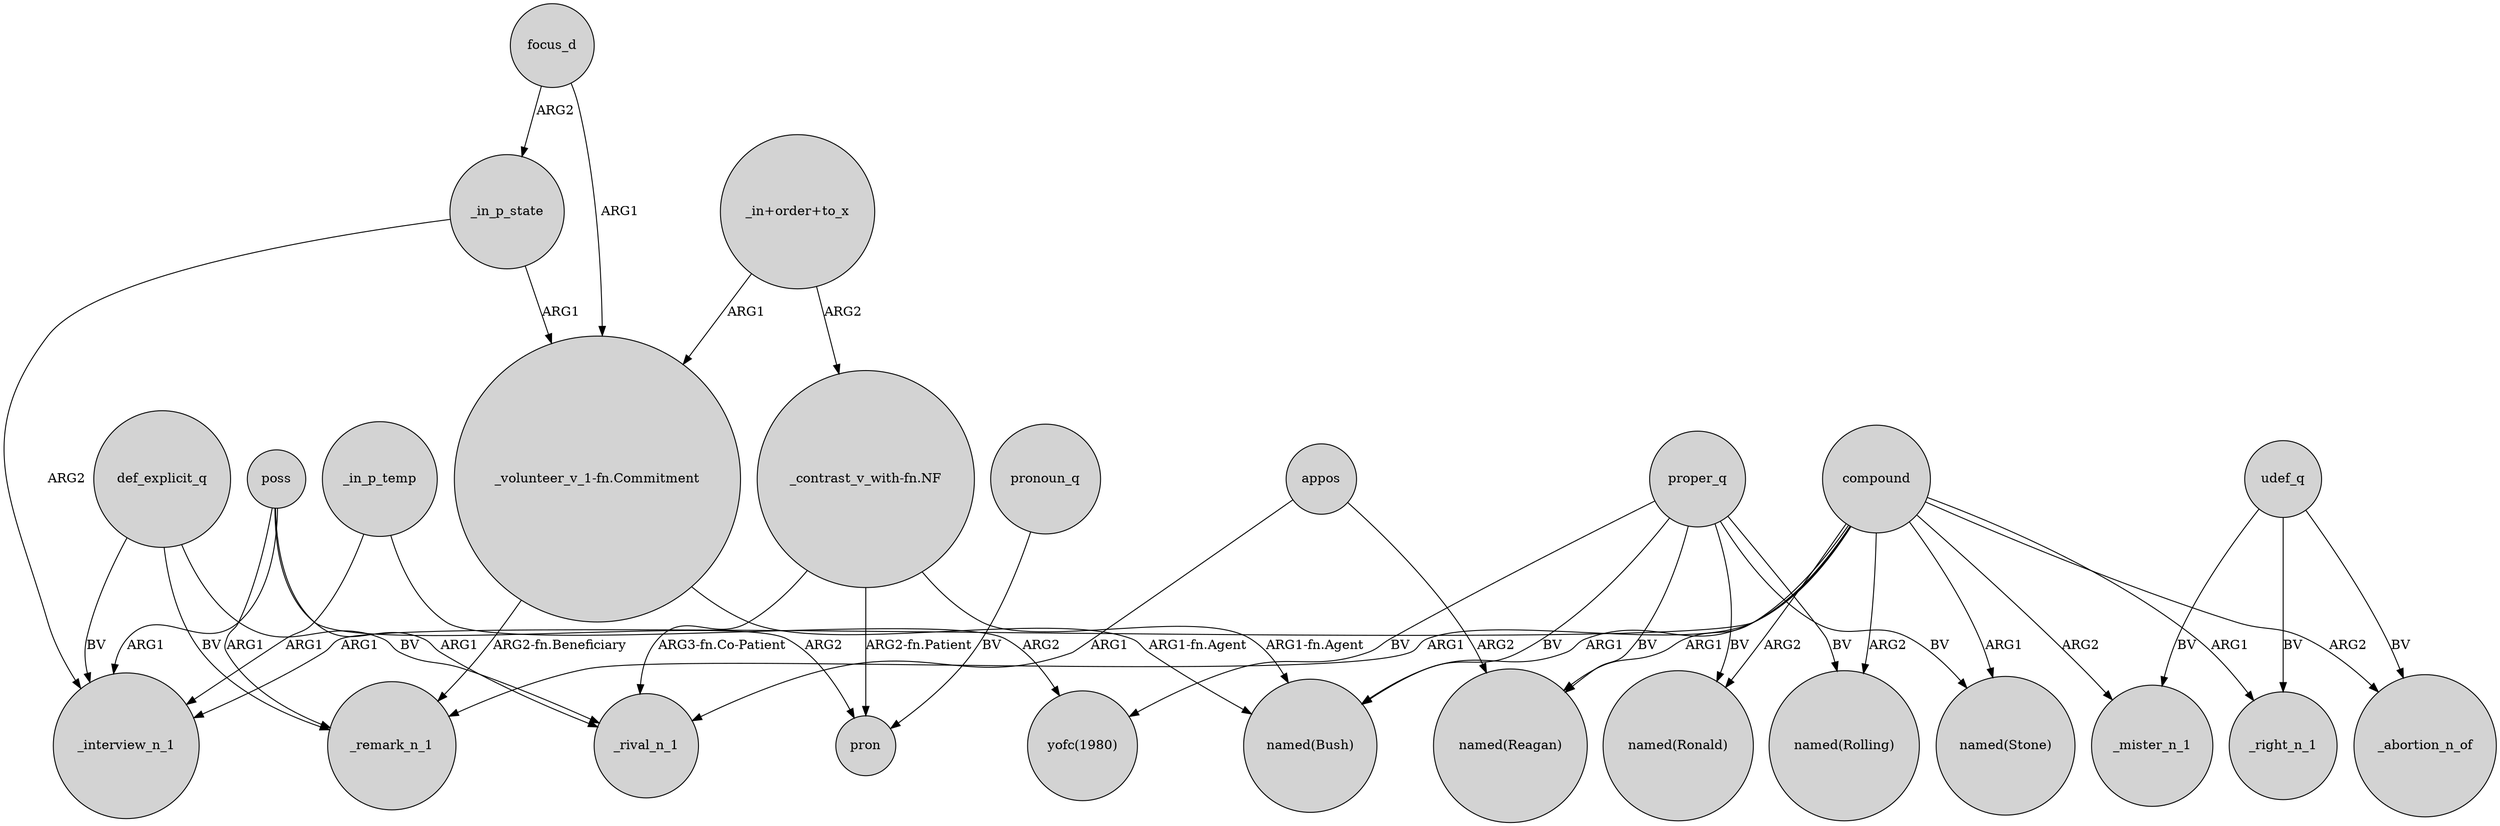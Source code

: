 digraph {
	node [shape=circle style=filled]
	_in_p_temp -> _interview_n_1 [label=ARG1]
	compound -> "named(Reagan)" [label=ARG1]
	poss -> _remark_n_1 [label=ARG1]
	poss -> pron [label=ARG2]
	compound -> "named(Stone)" [label=ARG1]
	_in_p_temp -> "yofc(1980)" [label=ARG2]
	compound -> _mister_n_1 [label=ARG2]
	focus_d -> "_volunteer_v_1-fn.Commitment" [label=ARG1]
	poss -> _interview_n_1 [label=ARG1]
	focus_d -> _in_p_state [label=ARG2]
	"_volunteer_v_1-fn.Commitment" -> "named(Bush)" [label="ARG1-fn.Agent"]
	proper_q -> "named(Ronald)" [label=BV]
	proper_q -> "named(Rolling)" [label=BV]
	udef_q -> _mister_n_1 [label=BV]
	"_volunteer_v_1-fn.Commitment" -> _remark_n_1 [label="ARG2-fn.Beneficiary"]
	appos -> _rival_n_1 [label=ARG1]
	compound -> "named(Ronald)" [label=ARG2]
	"_in+order+to_x" -> "_contrast_v_with-fn.NF" [label=ARG2]
	compound -> _interview_n_1 [label=ARG1]
	pronoun_q -> pron [label=BV]
	compound -> _remark_n_1 [label=ARG1]
	udef_q -> _right_n_1 [label=BV]
	_in_p_state -> "_volunteer_v_1-fn.Commitment" [label=ARG1]
	_in_p_state -> _interview_n_1 [label=ARG2]
	"_contrast_v_with-fn.NF" -> _rival_n_1 [label="ARG3-fn.Co-Patient"]
	proper_q -> "named(Bush)" [label=BV]
	proper_q -> "yofc(1980)" [label=BV]
	proper_q -> "named(Stone)" [label=BV]
	def_explicit_q -> _rival_n_1 [label=BV]
	"_in+order+to_x" -> "_volunteer_v_1-fn.Commitment" [label=ARG1]
	proper_q -> "named(Reagan)" [label=BV]
	"_contrast_v_with-fn.NF" -> "named(Bush)" [label="ARG1-fn.Agent"]
	udef_q -> _abortion_n_of [label=BV]
	compound -> "named(Rolling)" [label=ARG2]
	compound -> _right_n_1 [label=ARG1]
	def_explicit_q -> _remark_n_1 [label=BV]
	"_contrast_v_with-fn.NF" -> pron [label="ARG2-fn.Patient"]
	poss -> _rival_n_1 [label=ARG1]
	def_explicit_q -> _interview_n_1 [label=BV]
	compound -> _abortion_n_of [label=ARG2]
	compound -> "named(Bush)" [label=ARG1]
	appos -> "named(Reagan)" [label=ARG2]
}
